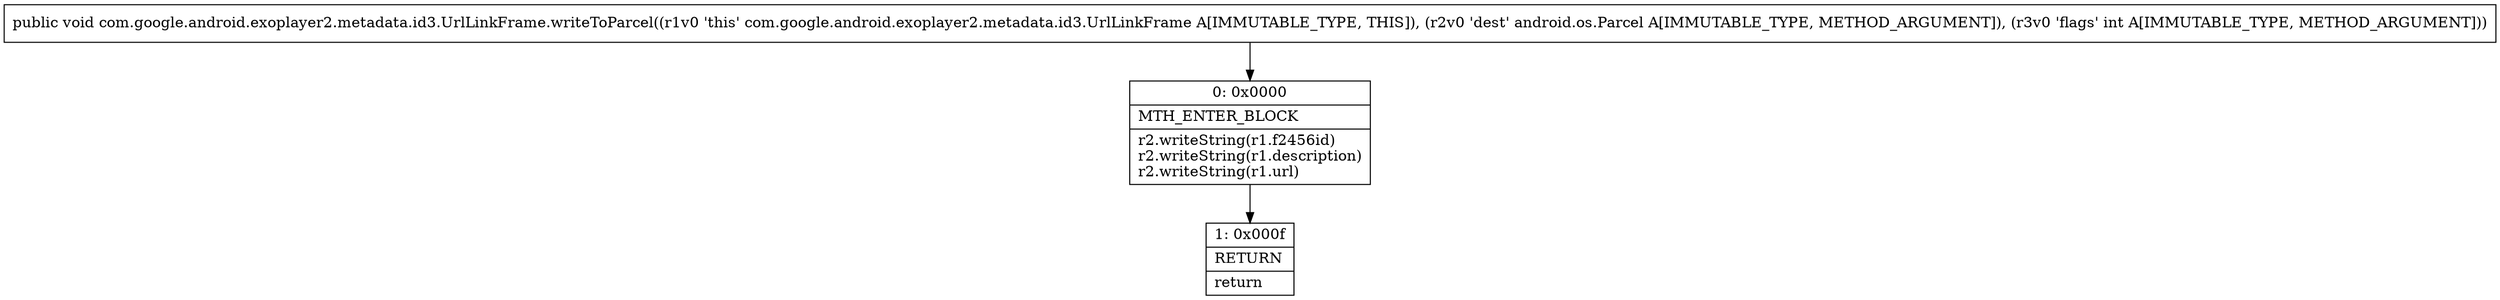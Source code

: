 digraph "CFG forcom.google.android.exoplayer2.metadata.id3.UrlLinkFrame.writeToParcel(Landroid\/os\/Parcel;I)V" {
Node_0 [shape=record,label="{0\:\ 0x0000|MTH_ENTER_BLOCK\l|r2.writeString(r1.f2456id)\lr2.writeString(r1.description)\lr2.writeString(r1.url)\l}"];
Node_1 [shape=record,label="{1\:\ 0x000f|RETURN\l|return\l}"];
MethodNode[shape=record,label="{public void com.google.android.exoplayer2.metadata.id3.UrlLinkFrame.writeToParcel((r1v0 'this' com.google.android.exoplayer2.metadata.id3.UrlLinkFrame A[IMMUTABLE_TYPE, THIS]), (r2v0 'dest' android.os.Parcel A[IMMUTABLE_TYPE, METHOD_ARGUMENT]), (r3v0 'flags' int A[IMMUTABLE_TYPE, METHOD_ARGUMENT])) }"];
MethodNode -> Node_0;
Node_0 -> Node_1;
}

